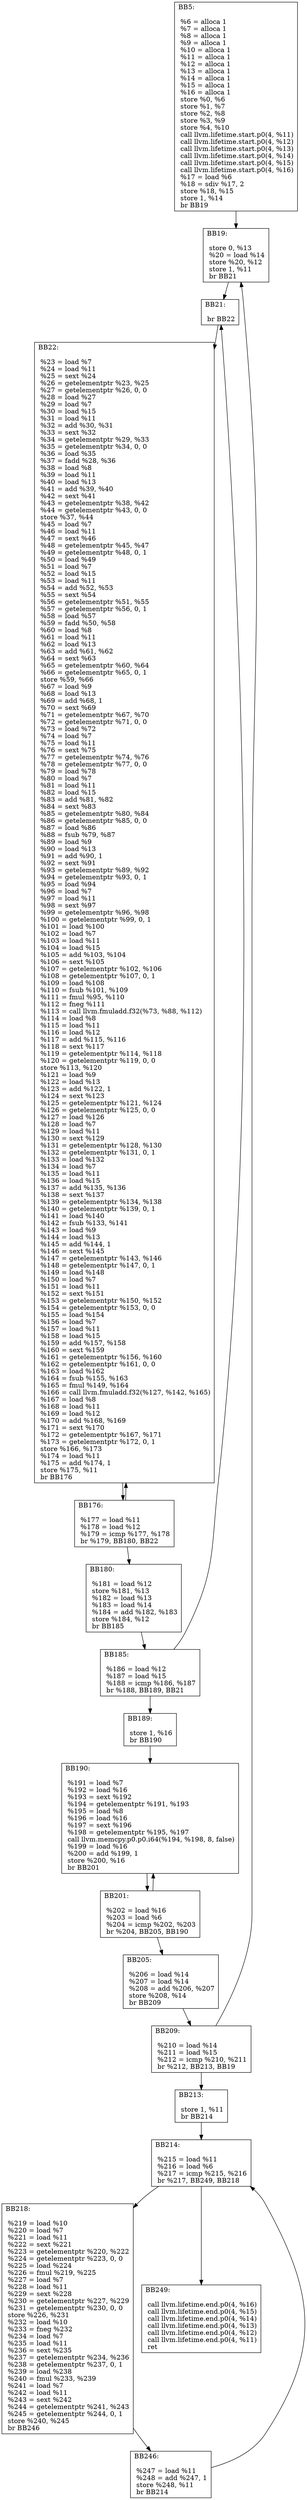 digraph "CFG of Fft function"{
	BB5[shape=record,label="{BB5:\l\l
	 %6 = alloca  1\l	 %7 = alloca  1\l	 %8 = alloca  1\l	 %9 = alloca  1\l	 %10 = alloca  1\l	 %11 = alloca  1\l	 %12 = alloca  1\l	 %13 = alloca  1\l	 %14 = alloca  1\l	 %15 = alloca  1\l	 %16 = alloca  1\l	 store  %0,  %6\l	 store  %1,  %7\l	 store  %2,  %8\l	 store  %3,  %9\l	 store  %4,  %10\l	 call llvm.lifetime.start.p0(4, %11)\l	 call llvm.lifetime.start.p0(4, %12)\l	 call llvm.lifetime.start.p0(4, %13)\l	 call llvm.lifetime.start.p0(4, %14)\l	 call llvm.lifetime.start.p0(4, %15)\l	 call llvm.lifetime.start.p0(4, %16)\l	 %17 = load  %6\l	 %18 = sdiv  %17,  2\l	 store  %18,  %15\l	 store  1,  %14\l	 br BB19\l	}"];
	BB5 -> BB19
	BB19[shape=record,label="{BB19:\l\l
	 store  0,  %13\l	 %20 = load  %14\l	 store  %20,  %12\l	 store  1,  %11\l	 br BB21\l	}"];
	BB19 -> BB21
	BB21[shape=record,label="{BB21:\l\l
	 br BB22\l	}"];
	BB21 -> BB22
	BB22[shape=record,label="{BB22:\l\l
	 %23 = load  %7\l	 %24 = load  %11\l	 %25 = sext  %24\l	 %26 = getelementptr  %23,  %25\l	 %27 = getelementptr  %26,  0,  0\l	 %28 = load  %27\l	 %29 = load  %7\l	 %30 = load  %15\l	 %31 = load  %11\l	 %32 = add  %30,  %31\l	 %33 = sext  %32\l	 %34 = getelementptr  %29,  %33\l	 %35 = getelementptr  %34,  0,  0\l	 %36 = load  %35\l	 %37 = fadd  %28,  %36\l	 %38 = load  %8\l	 %39 = load  %11\l	 %40 = load  %13\l	 %41 = add  %39,  %40\l	 %42 = sext  %41\l	 %43 = getelementptr  %38,  %42\l	 %44 = getelementptr  %43,  0,  0\l	 store  %37,  %44\l	 %45 = load  %7\l	 %46 = load  %11\l	 %47 = sext  %46\l	 %48 = getelementptr  %45,  %47\l	 %49 = getelementptr  %48,  0,  1\l	 %50 = load  %49\l	 %51 = load  %7\l	 %52 = load  %15\l	 %53 = load  %11\l	 %54 = add  %52,  %53\l	 %55 = sext  %54\l	 %56 = getelementptr  %51,  %55\l	 %57 = getelementptr  %56,  0,  1\l	 %58 = load  %57\l	 %59 = fadd  %50,  %58\l	 %60 = load  %8\l	 %61 = load  %11\l	 %62 = load  %13\l	 %63 = add  %61,  %62\l	 %64 = sext  %63\l	 %65 = getelementptr  %60,  %64\l	 %66 = getelementptr  %65,  0,  1\l	 store  %59,  %66\l	 %67 = load  %9\l	 %68 = load  %13\l	 %69 = add  %68,  1\l	 %70 = sext  %69\l	 %71 = getelementptr  %67,  %70\l	 %72 = getelementptr  %71,  0,  0\l	 %73 = load  %72\l	 %74 = load  %7\l	 %75 = load  %11\l	 %76 = sext  %75\l	 %77 = getelementptr  %74,  %76\l	 %78 = getelementptr  %77,  0,  0\l	 %79 = load  %78\l	 %80 = load  %7\l	 %81 = load  %11\l	 %82 = load  %15\l	 %83 = add  %81,  %82\l	 %84 = sext  %83\l	 %85 = getelementptr  %80,  %84\l	 %86 = getelementptr  %85,  0,  0\l	 %87 = load  %86\l	 %88 = fsub  %79,  %87\l	 %89 = load  %9\l	 %90 = load  %13\l	 %91 = add  %90,  1\l	 %92 = sext  %91\l	 %93 = getelementptr  %89,  %92\l	 %94 = getelementptr  %93,  0,  1\l	 %95 = load  %94\l	 %96 = load  %7\l	 %97 = load  %11\l	 %98 = sext  %97\l	 %99 = getelementptr  %96,  %98\l	 %100 = getelementptr  %99,  0,  1\l	 %101 = load  %100\l	 %102 = load  %7\l	 %103 = load  %11\l	 %104 = load  %15\l	 %105 = add  %103,  %104\l	 %106 = sext  %105\l	 %107 = getelementptr  %102,  %106\l	 %108 = getelementptr  %107,  0,  1\l	 %109 = load  %108\l	 %110 = fsub  %101,  %109\l	 %111 = fmul  %95,  %110\l	 %112 = fneg  %111\l	 %113 = call llvm.fmuladd.f32(%73, %88, %112)\l	 %114 = load  %8\l	 %115 = load  %11\l	 %116 = load  %12\l	 %117 = add  %115,  %116\l	 %118 = sext  %117\l	 %119 = getelementptr  %114,  %118\l	 %120 = getelementptr  %119,  0,  0\l	 store  %113,  %120\l	 %121 = load  %9\l	 %122 = load  %13\l	 %123 = add  %122,  1\l	 %124 = sext  %123\l	 %125 = getelementptr  %121,  %124\l	 %126 = getelementptr  %125,  0,  0\l	 %127 = load  %126\l	 %128 = load  %7\l	 %129 = load  %11\l	 %130 = sext  %129\l	 %131 = getelementptr  %128,  %130\l	 %132 = getelementptr  %131,  0,  1\l	 %133 = load  %132\l	 %134 = load  %7\l	 %135 = load  %11\l	 %136 = load  %15\l	 %137 = add  %135,  %136\l	 %138 = sext  %137\l	 %139 = getelementptr  %134,  %138\l	 %140 = getelementptr  %139,  0,  1\l	 %141 = load  %140\l	 %142 = fsub  %133,  %141\l	 %143 = load  %9\l	 %144 = load  %13\l	 %145 = add  %144,  1\l	 %146 = sext  %145\l	 %147 = getelementptr  %143,  %146\l	 %148 = getelementptr  %147,  0,  1\l	 %149 = load  %148\l	 %150 = load  %7\l	 %151 = load  %11\l	 %152 = sext  %151\l	 %153 = getelementptr  %150,  %152\l	 %154 = getelementptr  %153,  0,  0\l	 %155 = load  %154\l	 %156 = load  %7\l	 %157 = load  %11\l	 %158 = load  %15\l	 %159 = add  %157,  %158\l	 %160 = sext  %159\l	 %161 = getelementptr  %156,  %160\l	 %162 = getelementptr  %161,  0,  0\l	 %163 = load  %162\l	 %164 = fsub  %155,  %163\l	 %165 = fmul  %149,  %164\l	 %166 = call llvm.fmuladd.f32(%127, %142, %165)\l	 %167 = load  %8\l	 %168 = load  %11\l	 %169 = load  %12\l	 %170 = add  %168,  %169\l	 %171 = sext  %170\l	 %172 = getelementptr  %167,  %171\l	 %173 = getelementptr  %172,  0,  1\l	 store  %166,  %173\l	 %174 = load  %11\l	 %175 = add  %174,  1\l	 store  %175,  %11\l	 br BB176\l	}"];
	BB22 -> BB176
	BB176[shape=record,label="{BB176:\l\l
	 %177 = load  %11\l	 %178 = load  %12\l	 %179 = icmp  %177,  %178\l	 br %179, BB180, BB22\l	}"];
	BB176 -> BB22
	BB176 -> BB180
	BB180[shape=record,label="{BB180:\l\l
	 %181 = load  %12\l	 store  %181,  %13\l	 %182 = load  %13\l	 %183 = load  %14\l	 %184 = add  %182,  %183\l	 store  %184,  %12\l	 br BB185\l	}"];
	BB180 -> BB185
	BB185[shape=record,label="{BB185:\l\l
	 %186 = load  %12\l	 %187 = load  %15\l	 %188 = icmp  %186,  %187\l	 br %188, BB189, BB21\l	}"];
	BB185 -> BB21
	BB185 -> BB189
	BB189[shape=record,label="{BB189:\l\l
	 store  1,  %16\l	 br BB190\l	}"];
	BB189 -> BB190
	BB190[shape=record,label="{BB190:\l\l
	 %191 = load  %7\l	 %192 = load  %16\l	 %193 = sext  %192\l	 %194 = getelementptr  %191,  %193\l	 %195 = load  %8\l	 %196 = load  %16\l	 %197 = sext  %196\l	 %198 = getelementptr  %195,  %197\l	 call llvm.memcpy.p0.p0.i64(%194, %198, 8, false)\l	 %199 = load  %16\l	 %200 = add  %199,  1\l	 store  %200,  %16\l	 br BB201\l	}"];
	BB190 -> BB201
	BB201[shape=record,label="{BB201:\l\l
	 %202 = load  %16\l	 %203 = load  %6\l	 %204 = icmp  %202,  %203\l	 br %204, BB205, BB190\l	}"];
	BB201 -> BB190
	BB201 -> BB205
	BB205[shape=record,label="{BB205:\l\l
	 %206 = load  %14\l	 %207 = load  %14\l	 %208 = add  %206,  %207\l	 store  %208,  %14\l	 br BB209\l	}"];
	BB205 -> BB209
	BB209[shape=record,label="{BB209:\l\l
	 %210 = load  %14\l	 %211 = load  %15\l	 %212 = icmp  %210,  %211\l	 br %212, BB213, BB19\l	}"];
	BB209 -> BB19
	BB209 -> BB213
	BB213[shape=record,label="{BB213:\l\l
	 store  1,  %11\l	 br BB214\l	}"];
	BB213 -> BB214
	BB214[shape=record,label="{BB214:\l\l
	 %215 = load  %11\l	 %216 = load  %6\l	 %217 = icmp  %215,  %216\l	 br %217, BB249, BB218\l	}"];
	BB214 -> BB218
	BB214 -> BB249
	BB218[shape=record,label="{BB218:\l\l
	 %219 = load  %10\l	 %220 = load  %7\l	 %221 = load  %11\l	 %222 = sext  %221\l	 %223 = getelementptr  %220,  %222\l	 %224 = getelementptr  %223,  0,  0\l	 %225 = load  %224\l	 %226 = fmul  %219,  %225\l	 %227 = load  %7\l	 %228 = load  %11\l	 %229 = sext  %228\l	 %230 = getelementptr  %227,  %229\l	 %231 = getelementptr  %230,  0,  0\l	 store  %226,  %231\l	 %232 = load  %10\l	 %233 = fneg  %232\l	 %234 = load  %7\l	 %235 = load  %11\l	 %236 = sext  %235\l	 %237 = getelementptr  %234,  %236\l	 %238 = getelementptr  %237,  0,  1\l	 %239 = load  %238\l	 %240 = fmul  %233,  %239\l	 %241 = load  %7\l	 %242 = load  %11\l	 %243 = sext  %242\l	 %244 = getelementptr  %241,  %243\l	 %245 = getelementptr  %244,  0,  1\l	 store  %240,  %245\l	 br BB246\l	}"];
	BB218 -> BB246
	BB246[shape=record,label="{BB246:\l\l
	 %247 = load  %11\l	 %248 = add  %247,  1\l	 store  %248,  %11\l	 br BB214\l	}"];
	BB246 -> BB214
	BB249[shape=record,label="{BB249:\l\l
	 call llvm.lifetime.end.p0(4, %16)\l	 call llvm.lifetime.end.p0(4, %15)\l	 call llvm.lifetime.end.p0(4, %14)\l	 call llvm.lifetime.end.p0(4, %13)\l	 call llvm.lifetime.end.p0(4, %12)\l	 call llvm.lifetime.end.p0(4, %11)\l	 ret \l	}"];
}
